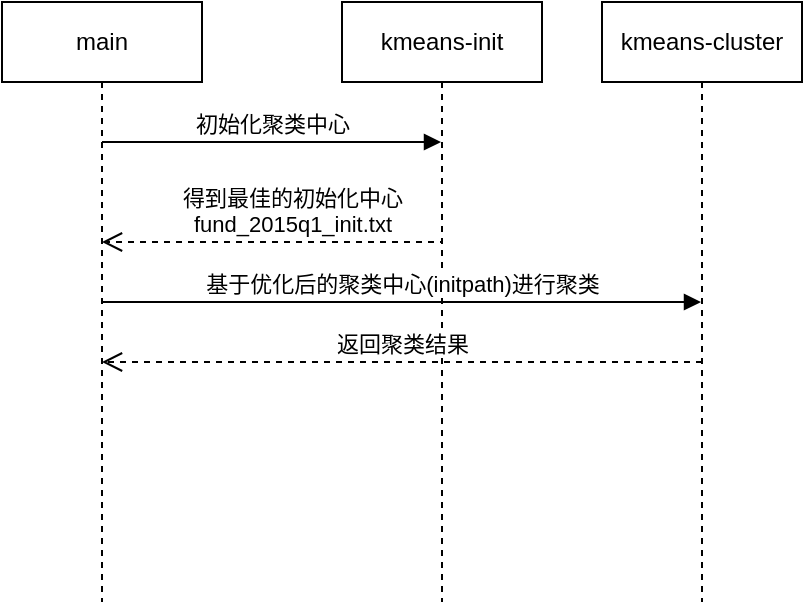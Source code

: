 <mxfile version="20.8.23" type="github">
  <diagram name="第 1 页" id="6TuXE459pAxEv2vC3cFL">
    <mxGraphModel dx="2630" dy="636" grid="1" gridSize="10" guides="1" tooltips="1" connect="1" arrows="1" fold="1" page="1" pageScale="1" pageWidth="1169" pageHeight="827" math="0" shadow="0">
      <root>
        <mxCell id="0" />
        <mxCell id="1" parent="0" />
        <mxCell id="kTh__ytu1TMpmwtqlleT-1" value="kmeans-init" style="shape=umlLifeline;perimeter=lifelinePerimeter;whiteSpace=wrap;html=1;container=1;dropTarget=0;collapsible=0;recursiveResize=0;outlineConnect=0;portConstraint=eastwest;newEdgeStyle={&quot;edgeStyle&quot;:&quot;elbowEdgeStyle&quot;,&quot;elbow&quot;:&quot;vertical&quot;,&quot;curved&quot;:0,&quot;rounded&quot;:0};" vertex="1" parent="1">
          <mxGeometry x="150" y="80" width="100" height="300" as="geometry" />
        </mxCell>
        <mxCell id="kTh__ytu1TMpmwtqlleT-2" value="初始化聚类中心" style="html=1;verticalAlign=bottom;endArrow=block;edgeStyle=elbowEdgeStyle;elbow=vertical;curved=0;rounded=0;" edge="1" parent="1" source="kTh__ytu1TMpmwtqlleT-6" target="kTh__ytu1TMpmwtqlleT-1">
          <mxGeometry width="80" relative="1" as="geometry">
            <mxPoint x="80" y="140" as="sourcePoint" />
            <mxPoint x="160" y="140" as="targetPoint" />
            <Array as="points">
              <mxPoint x="130" y="150" />
            </Array>
            <mxPoint as="offset" />
          </mxGeometry>
        </mxCell>
        <mxCell id="kTh__ytu1TMpmwtqlleT-3" value="kmeans-cluster" style="shape=umlLifeline;perimeter=lifelinePerimeter;whiteSpace=wrap;html=1;container=1;dropTarget=0;collapsible=0;recursiveResize=0;outlineConnect=0;portConstraint=eastwest;newEdgeStyle={&quot;edgeStyle&quot;:&quot;elbowEdgeStyle&quot;,&quot;elbow&quot;:&quot;vertical&quot;,&quot;curved&quot;:0,&quot;rounded&quot;:0};" vertex="1" parent="1">
          <mxGeometry x="280" y="80" width="100" height="300" as="geometry" />
        </mxCell>
        <mxCell id="kTh__ytu1TMpmwtqlleT-4" value="得到最佳的初始化中心&lt;br&gt;fund_2015q1_init.txt" style="html=1;verticalAlign=bottom;endArrow=open;dashed=1;endSize=8;edgeStyle=elbowEdgeStyle;elbow=vertical;curved=0;rounded=0;" edge="1" parent="1" target="kTh__ytu1TMpmwtqlleT-6">
          <mxGeometry relative="1" as="geometry">
            <mxPoint x="200" y="180" as="sourcePoint" />
            <mxPoint x="80" y="180" as="targetPoint" />
            <Array as="points">
              <mxPoint x="150" y="200" />
            </Array>
            <mxPoint as="offset" />
          </mxGeometry>
        </mxCell>
        <mxCell id="kTh__ytu1TMpmwtqlleT-6" value="main" style="shape=umlLifeline;perimeter=lifelinePerimeter;whiteSpace=wrap;html=1;container=1;dropTarget=0;collapsible=0;recursiveResize=0;outlineConnect=0;portConstraint=eastwest;newEdgeStyle={&quot;edgeStyle&quot;:&quot;elbowEdgeStyle&quot;,&quot;elbow&quot;:&quot;vertical&quot;,&quot;curved&quot;:0,&quot;rounded&quot;:0};" vertex="1" parent="1">
          <mxGeometry x="-20" y="80" width="100" height="300" as="geometry" />
        </mxCell>
        <mxCell id="kTh__ytu1TMpmwtqlleT-7" value="基于优化后的聚类中心(initpath)进行聚类" style="html=1;verticalAlign=bottom;endArrow=block;edgeStyle=elbowEdgeStyle;elbow=vertical;curved=0;rounded=0;" edge="1" parent="1" source="kTh__ytu1TMpmwtqlleT-6" target="kTh__ytu1TMpmwtqlleT-3">
          <mxGeometry width="80" relative="1" as="geometry">
            <mxPoint x="30" y="230" as="sourcePoint" />
            <mxPoint x="110" y="230" as="targetPoint" />
          </mxGeometry>
        </mxCell>
        <mxCell id="kTh__ytu1TMpmwtqlleT-8" value="返回聚类结果" style="html=1;verticalAlign=bottom;endArrow=open;dashed=1;endSize=8;edgeStyle=elbowEdgeStyle;elbow=vertical;curved=0;rounded=0;" edge="1" parent="1" target="kTh__ytu1TMpmwtqlleT-6">
          <mxGeometry relative="1" as="geometry">
            <mxPoint x="330" y="260" as="sourcePoint" />
            <mxPoint x="250" y="260" as="targetPoint" />
          </mxGeometry>
        </mxCell>
      </root>
    </mxGraphModel>
  </diagram>
</mxfile>
